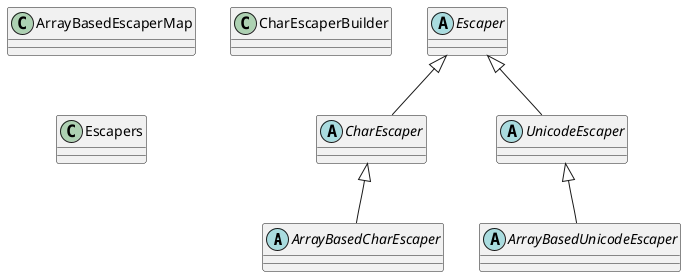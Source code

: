 @startuml

abstract class ArrayBasedCharEscaper extends CharEscaper
 class ArrayBasedEscaperMap
abstract class ArrayBasedUnicodeEscaper extends UnicodeEscaper
abstract class CharEscaper extends Escaper
 class CharEscaperBuilder
abstract class Escaper
 class Escapers


abstract class UnicodeEscaper extends Escaper


@enduml